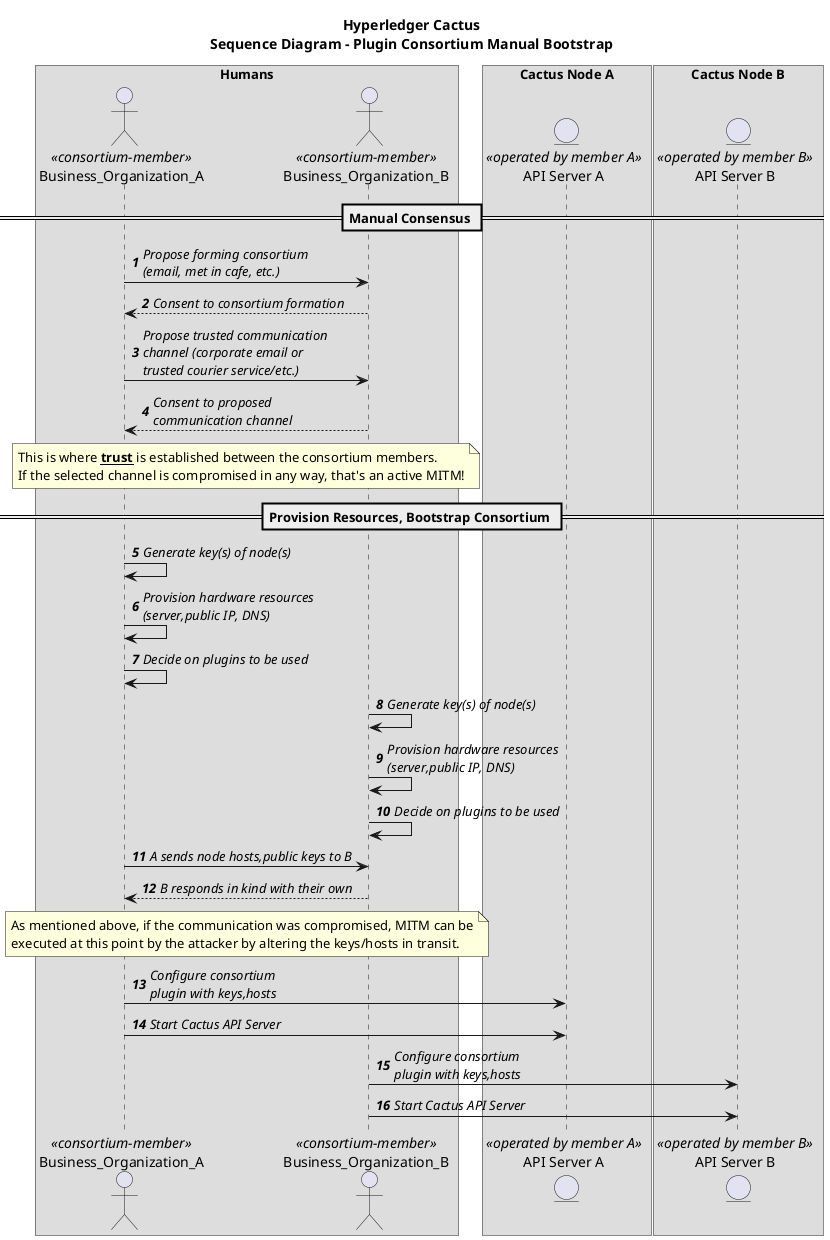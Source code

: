 @startuml Sequence Diagram - Plugin Consortium Manual Bootstrap

skinparam ArrowFontStyle italic

title Hyperledger Cactus\nSequence Diagram - Plugin Consortium Manual Bootstrap

box Humans
actor Business_Organization_A as a <<consortium-member>>
actor Business_Organization_B as b <<consortium-member>>
end box

box Cactus Node A
entity "API Server A" as apia <<operated by member A>>
end box

box Cactus Node B
entity "API Server B" as apib  <<operated by member B>>
end box

autoactivate off
autonumber

== Manual Consensus ==

a -> b: Propose forming consortium\n(email, met in cafe, etc.)
return Consent to consortium formation

a -> b: Propose trusted communication\nchannel (corporate email or\ntrusted courier service/etc.)
return Consent to proposed\ncommunication channel
note over a,b
This is where <u>**trust**</u> is established between the consortium members.
If the selected channel is compromised in any way, that's an active MITM!
end note

== Provision Resources, Bootstrap Consortium ==

a->a: Generate key(s) of node(s)
a->a: Provision hardware resources\n(server,public IP, DNS)
a->a: Decide on plugins to be used

b->b: Generate key(s) of node(s)
b->b: Provision hardware resources\n(server,public IP, DNS)
b->b: Decide on plugins to be used

a -> b: A sends node hosts,public keys to B
return B responds in kind with their own
note over a,b
As mentioned above, if the communication was compromised, MITM can be
executed at this point by the attacker by altering the keys/hosts in transit.
end note

a->apia: Configure consortium\nplugin with keys,hosts
a->apia: Start Cactus API Server

b->apib: Configure consortium\nplugin with keys,hosts
b->apib: Start Cactus API Server

@enduml
